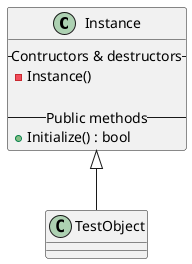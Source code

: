 @startuml

Instance <|-- TestObject

class Instance {
    -- Contructors & destructors --
    - Instance()
    
    -- Public methods --
    + Initialize() : bool
}

@enduml
